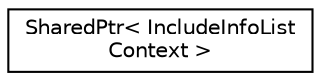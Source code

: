 digraph "Graphical Class Hierarchy"
{
 // INTERACTIVE_SVG=YES
  edge [fontname="Helvetica",fontsize="10",labelfontname="Helvetica",labelfontsize="10"];
  node [fontname="Helvetica",fontsize="10",shape=record];
  rankdir="LR";
  Node0 [label="SharedPtr\< IncludeInfoList\lContext \>",height=0.2,width=0.4,color="black", fillcolor="white", style="filled",URL="$df/d12/class_shared_ptr.html"];
}

